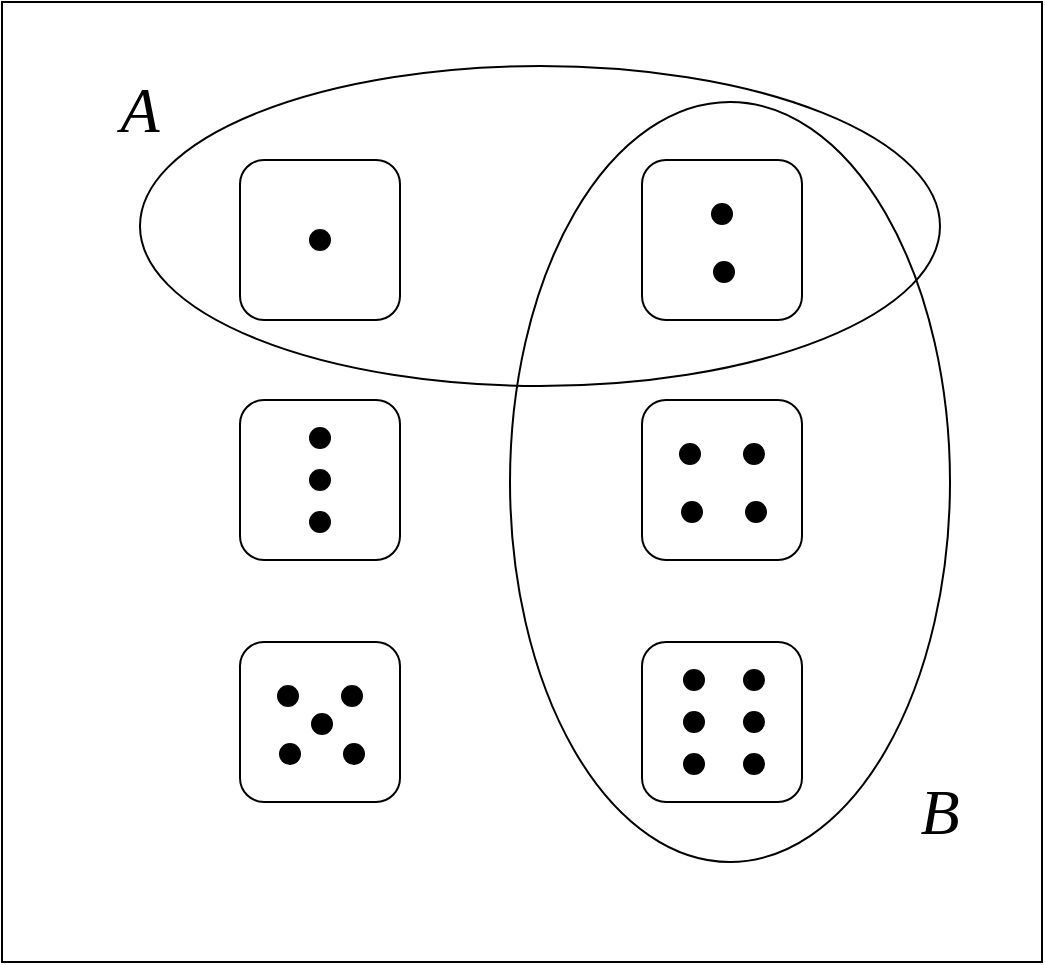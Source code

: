 <mxfile version="20.8.10" type="device"><diagram name="Page-1" id="PFQfqetMCjUQBJTzlV0f"><mxGraphModel dx="887" dy="582" grid="1" gridSize="10" guides="1" tooltips="1" connect="1" arrows="1" fold="1" page="1" pageScale="1" pageWidth="850" pageHeight="1100" math="0" shadow="0"><root><mxCell id="0"/><mxCell id="1" parent="0"/><mxCell id="QTp5K2J8MSteREQ_KK3S-3" value="" style="group" vertex="1" connectable="0" parent="1"><mxGeometry x="200" y="239" width="80" height="80" as="geometry"/></mxCell><mxCell id="QTp5K2J8MSteREQ_KK3S-1" value="" style="rounded=1;whiteSpace=wrap;html=1;" vertex="1" parent="QTp5K2J8MSteREQ_KK3S-3"><mxGeometry width="80" height="80" as="geometry"/></mxCell><mxCell id="QTp5K2J8MSteREQ_KK3S-2" value="" style="ellipse;whiteSpace=wrap;html=1;aspect=fixed;fillStyle=solid;fillColor=#000000;" vertex="1" parent="QTp5K2J8MSteREQ_KK3S-3"><mxGeometry x="35" y="35" width="10" height="10" as="geometry"/></mxCell><mxCell id="QTp5K2J8MSteREQ_KK3S-34" value="" style="group" vertex="1" connectable="0" parent="1"><mxGeometry x="401" y="239" width="80" height="80" as="geometry"/></mxCell><mxCell id="QTp5K2J8MSteREQ_KK3S-4" value="" style="group" vertex="1" connectable="0" parent="QTp5K2J8MSteREQ_KK3S-34"><mxGeometry width="80" height="80" as="geometry"/></mxCell><mxCell id="QTp5K2J8MSteREQ_KK3S-5" value="" style="rounded=1;whiteSpace=wrap;html=1;" vertex="1" parent="QTp5K2J8MSteREQ_KK3S-4"><mxGeometry width="80" height="80" as="geometry"/></mxCell><mxCell id="QTp5K2J8MSteREQ_KK3S-6" value="" style="ellipse;whiteSpace=wrap;html=1;aspect=fixed;fillStyle=solid;fillColor=#000000;" vertex="1" parent="QTp5K2J8MSteREQ_KK3S-4"><mxGeometry x="35" y="22" width="10" height="10" as="geometry"/></mxCell><mxCell id="QTp5K2J8MSteREQ_KK3S-7" value="" style="ellipse;whiteSpace=wrap;html=1;aspect=fixed;fillStyle=solid;fillColor=#000000;" vertex="1" parent="QTp5K2J8MSteREQ_KK3S-34"><mxGeometry x="36" y="51" width="10" height="10" as="geometry"/></mxCell><mxCell id="QTp5K2J8MSteREQ_KK3S-35" value="" style="group" vertex="1" connectable="0" parent="1"><mxGeometry x="401" y="359" width="80" height="80" as="geometry"/></mxCell><mxCell id="QTp5K2J8MSteREQ_KK3S-13" value="" style="group" vertex="1" connectable="0" parent="QTp5K2J8MSteREQ_KK3S-35"><mxGeometry width="80" height="80" as="geometry"/></mxCell><mxCell id="QTp5K2J8MSteREQ_KK3S-14" value="" style="rounded=1;whiteSpace=wrap;html=1;" vertex="1" parent="QTp5K2J8MSteREQ_KK3S-13"><mxGeometry width="80" height="80" as="geometry"/></mxCell><mxCell id="QTp5K2J8MSteREQ_KK3S-15" value="" style="ellipse;whiteSpace=wrap;html=1;aspect=fixed;fillStyle=solid;fillColor=#000000;" vertex="1" parent="QTp5K2J8MSteREQ_KK3S-13"><mxGeometry x="19" y="22" width="10" height="10" as="geometry"/></mxCell><mxCell id="QTp5K2J8MSteREQ_KK3S-16" value="" style="ellipse;whiteSpace=wrap;html=1;aspect=fixed;fillStyle=solid;fillColor=#000000;" vertex="1" parent="QTp5K2J8MSteREQ_KK3S-35"><mxGeometry x="20" y="51" width="10" height="10" as="geometry"/></mxCell><mxCell id="QTp5K2J8MSteREQ_KK3S-17" value="" style="ellipse;whiteSpace=wrap;html=1;aspect=fixed;fillStyle=solid;fillColor=#000000;" vertex="1" parent="QTp5K2J8MSteREQ_KK3S-35"><mxGeometry x="51" y="22" width="10" height="10" as="geometry"/></mxCell><mxCell id="QTp5K2J8MSteREQ_KK3S-18" value="" style="ellipse;whiteSpace=wrap;html=1;aspect=fixed;fillStyle=solid;fillColor=#000000;" vertex="1" parent="QTp5K2J8MSteREQ_KK3S-35"><mxGeometry x="52" y="51" width="10" height="10" as="geometry"/></mxCell><mxCell id="QTp5K2J8MSteREQ_KK3S-36" value="" style="group" vertex="1" connectable="0" parent="1"><mxGeometry x="200" y="480" width="80" height="80" as="geometry"/></mxCell><mxCell id="QTp5K2J8MSteREQ_KK3S-19" value="" style="group" vertex="1" connectable="0" parent="QTp5K2J8MSteREQ_KK3S-36"><mxGeometry width="80" height="80" as="geometry"/></mxCell><mxCell id="QTp5K2J8MSteREQ_KK3S-20" value="" style="rounded=1;whiteSpace=wrap;html=1;" vertex="1" parent="QTp5K2J8MSteREQ_KK3S-19"><mxGeometry width="80" height="80" as="geometry"/></mxCell><mxCell id="QTp5K2J8MSteREQ_KK3S-21" value="" style="ellipse;whiteSpace=wrap;html=1;aspect=fixed;fillStyle=solid;fillColor=#000000;" vertex="1" parent="QTp5K2J8MSteREQ_KK3S-19"><mxGeometry x="19" y="22" width="10" height="10" as="geometry"/></mxCell><mxCell id="QTp5K2J8MSteREQ_KK3S-22" value="" style="ellipse;whiteSpace=wrap;html=1;aspect=fixed;fillStyle=solid;fillColor=#000000;" vertex="1" parent="QTp5K2J8MSteREQ_KK3S-36"><mxGeometry x="20" y="51" width="10" height="10" as="geometry"/></mxCell><mxCell id="QTp5K2J8MSteREQ_KK3S-23" value="" style="ellipse;whiteSpace=wrap;html=1;aspect=fixed;fillStyle=solid;fillColor=#000000;" vertex="1" parent="QTp5K2J8MSteREQ_KK3S-36"><mxGeometry x="51" y="22" width="10" height="10" as="geometry"/></mxCell><mxCell id="QTp5K2J8MSteREQ_KK3S-24" value="" style="ellipse;whiteSpace=wrap;html=1;aspect=fixed;fillStyle=solid;fillColor=#000000;" vertex="1" parent="QTp5K2J8MSteREQ_KK3S-36"><mxGeometry x="52" y="51" width="10" height="10" as="geometry"/></mxCell><mxCell id="QTp5K2J8MSteREQ_KK3S-25" value="" style="ellipse;whiteSpace=wrap;html=1;aspect=fixed;fillStyle=solid;fillColor=#000000;" vertex="1" parent="QTp5K2J8MSteREQ_KK3S-36"><mxGeometry x="36" y="36" width="10" height="10" as="geometry"/></mxCell><mxCell id="QTp5K2J8MSteREQ_KK3S-37" value="" style="group" vertex="1" connectable="0" parent="1"><mxGeometry x="401" y="480" width="80" height="80" as="geometry"/></mxCell><mxCell id="QTp5K2J8MSteREQ_KK3S-26" value="" style="group" vertex="1" connectable="0" parent="QTp5K2J8MSteREQ_KK3S-37"><mxGeometry width="80" height="80" as="geometry"/></mxCell><mxCell id="QTp5K2J8MSteREQ_KK3S-27" value="" style="rounded=1;whiteSpace=wrap;html=1;" vertex="1" parent="QTp5K2J8MSteREQ_KK3S-26"><mxGeometry width="80" height="80" as="geometry"/></mxCell><mxCell id="QTp5K2J8MSteREQ_KK3S-28" value="" style="ellipse;whiteSpace=wrap;html=1;aspect=fixed;fillStyle=solid;fillColor=#000000;" vertex="1" parent="QTp5K2J8MSteREQ_KK3S-26"><mxGeometry x="21" y="14" width="10" height="10" as="geometry"/></mxCell><mxCell id="QTp5K2J8MSteREQ_KK3S-29" value="" style="ellipse;whiteSpace=wrap;html=1;aspect=fixed;fillStyle=solid;fillColor=#000000;" vertex="1" parent="QTp5K2J8MSteREQ_KK3S-37"><mxGeometry x="21" y="35" width="10" height="10" as="geometry"/></mxCell><mxCell id="QTp5K2J8MSteREQ_KK3S-30" value="" style="ellipse;whiteSpace=wrap;html=1;aspect=fixed;fillStyle=solid;fillColor=#000000;" vertex="1" parent="QTp5K2J8MSteREQ_KK3S-37"><mxGeometry x="21" y="56" width="10" height="10" as="geometry"/></mxCell><mxCell id="QTp5K2J8MSteREQ_KK3S-31" value="" style="ellipse;whiteSpace=wrap;html=1;aspect=fixed;fillStyle=solid;fillColor=#000000;" vertex="1" parent="QTp5K2J8MSteREQ_KK3S-37"><mxGeometry x="51" y="14" width="10" height="10" as="geometry"/></mxCell><mxCell id="QTp5K2J8MSteREQ_KK3S-32" value="" style="ellipse;whiteSpace=wrap;html=1;aspect=fixed;fillStyle=solid;fillColor=#000000;" vertex="1" parent="QTp5K2J8MSteREQ_KK3S-37"><mxGeometry x="51" y="35" width="10" height="10" as="geometry"/></mxCell><mxCell id="QTp5K2J8MSteREQ_KK3S-33" value="" style="ellipse;whiteSpace=wrap;html=1;aspect=fixed;fillStyle=solid;fillColor=#000000;" vertex="1" parent="QTp5K2J8MSteREQ_KK3S-37"><mxGeometry x="51" y="56" width="10" height="10" as="geometry"/></mxCell><mxCell id="QTp5K2J8MSteREQ_KK3S-38" value="" style="group" vertex="1" connectable="0" parent="1"><mxGeometry x="200" y="359" width="80" height="80" as="geometry"/></mxCell><mxCell id="QTp5K2J8MSteREQ_KK3S-8" value="" style="group" vertex="1" connectable="0" parent="QTp5K2J8MSteREQ_KK3S-38"><mxGeometry width="80" height="80" as="geometry"/></mxCell><mxCell id="QTp5K2J8MSteREQ_KK3S-9" value="" style="rounded=1;whiteSpace=wrap;html=1;" vertex="1" parent="QTp5K2J8MSteREQ_KK3S-8"><mxGeometry width="80" height="80" as="geometry"/></mxCell><mxCell id="QTp5K2J8MSteREQ_KK3S-10" value="" style="ellipse;whiteSpace=wrap;html=1;aspect=fixed;fillStyle=solid;fillColor=#000000;" vertex="1" parent="QTp5K2J8MSteREQ_KK3S-8"><mxGeometry x="35" y="14" width="10" height="10" as="geometry"/></mxCell><mxCell id="QTp5K2J8MSteREQ_KK3S-11" value="" style="ellipse;whiteSpace=wrap;html=1;aspect=fixed;fillStyle=solid;fillColor=#000000;" vertex="1" parent="QTp5K2J8MSteREQ_KK3S-38"><mxGeometry x="35" y="35" width="10" height="10" as="geometry"/></mxCell><mxCell id="QTp5K2J8MSteREQ_KK3S-12" value="" style="ellipse;whiteSpace=wrap;html=1;aspect=fixed;fillStyle=solid;fillColor=#000000;" vertex="1" parent="QTp5K2J8MSteREQ_KK3S-38"><mxGeometry x="35" y="56" width="10" height="10" as="geometry"/></mxCell><mxCell id="QTp5K2J8MSteREQ_KK3S-40" value="" style="ellipse;whiteSpace=wrap;html=1;fillStyle=auto;fillColor=none;" vertex="1" parent="1"><mxGeometry x="335" y="210" width="220" height="380" as="geometry"/></mxCell><mxCell id="QTp5K2J8MSteREQ_KK3S-41" value="" style="ellipse;whiteSpace=wrap;html=1;fillStyle=auto;fillColor=none;" vertex="1" parent="1"><mxGeometry x="150" y="192" width="400" height="160" as="geometry"/></mxCell><mxCell id="QTp5K2J8MSteREQ_KK3S-43" value="" style="rounded=0;whiteSpace=wrap;html=1;fillStyle=auto;fillColor=none;" vertex="1" parent="1"><mxGeometry x="81" y="160" width="520" height="480" as="geometry"/></mxCell><mxCell id="QTp5K2J8MSteREQ_KK3S-44" value="&lt;font size=&quot;1&quot; face=&quot;Times New Roman&quot;&gt;&lt;i style=&quot;font-size: 32px;&quot;&gt;A&lt;/i&gt;&lt;/font&gt;" style="text;html=1;strokeColor=none;fillColor=none;align=center;verticalAlign=middle;whiteSpace=wrap;rounded=0;" vertex="1" parent="1"><mxGeometry x="120" y="189" width="60" height="50" as="geometry"/></mxCell><mxCell id="QTp5K2J8MSteREQ_KK3S-45" value="&lt;font size=&quot;1&quot; face=&quot;Times New Roman&quot;&gt;&lt;i style=&quot;font-size: 32px;&quot;&gt;B&lt;/i&gt;&lt;/font&gt;" style="text;html=1;strokeColor=none;fillColor=none;align=center;verticalAlign=middle;whiteSpace=wrap;rounded=0;" vertex="1" parent="1"><mxGeometry x="520" y="540" width="60" height="50" as="geometry"/></mxCell></root></mxGraphModel></diagram></mxfile>